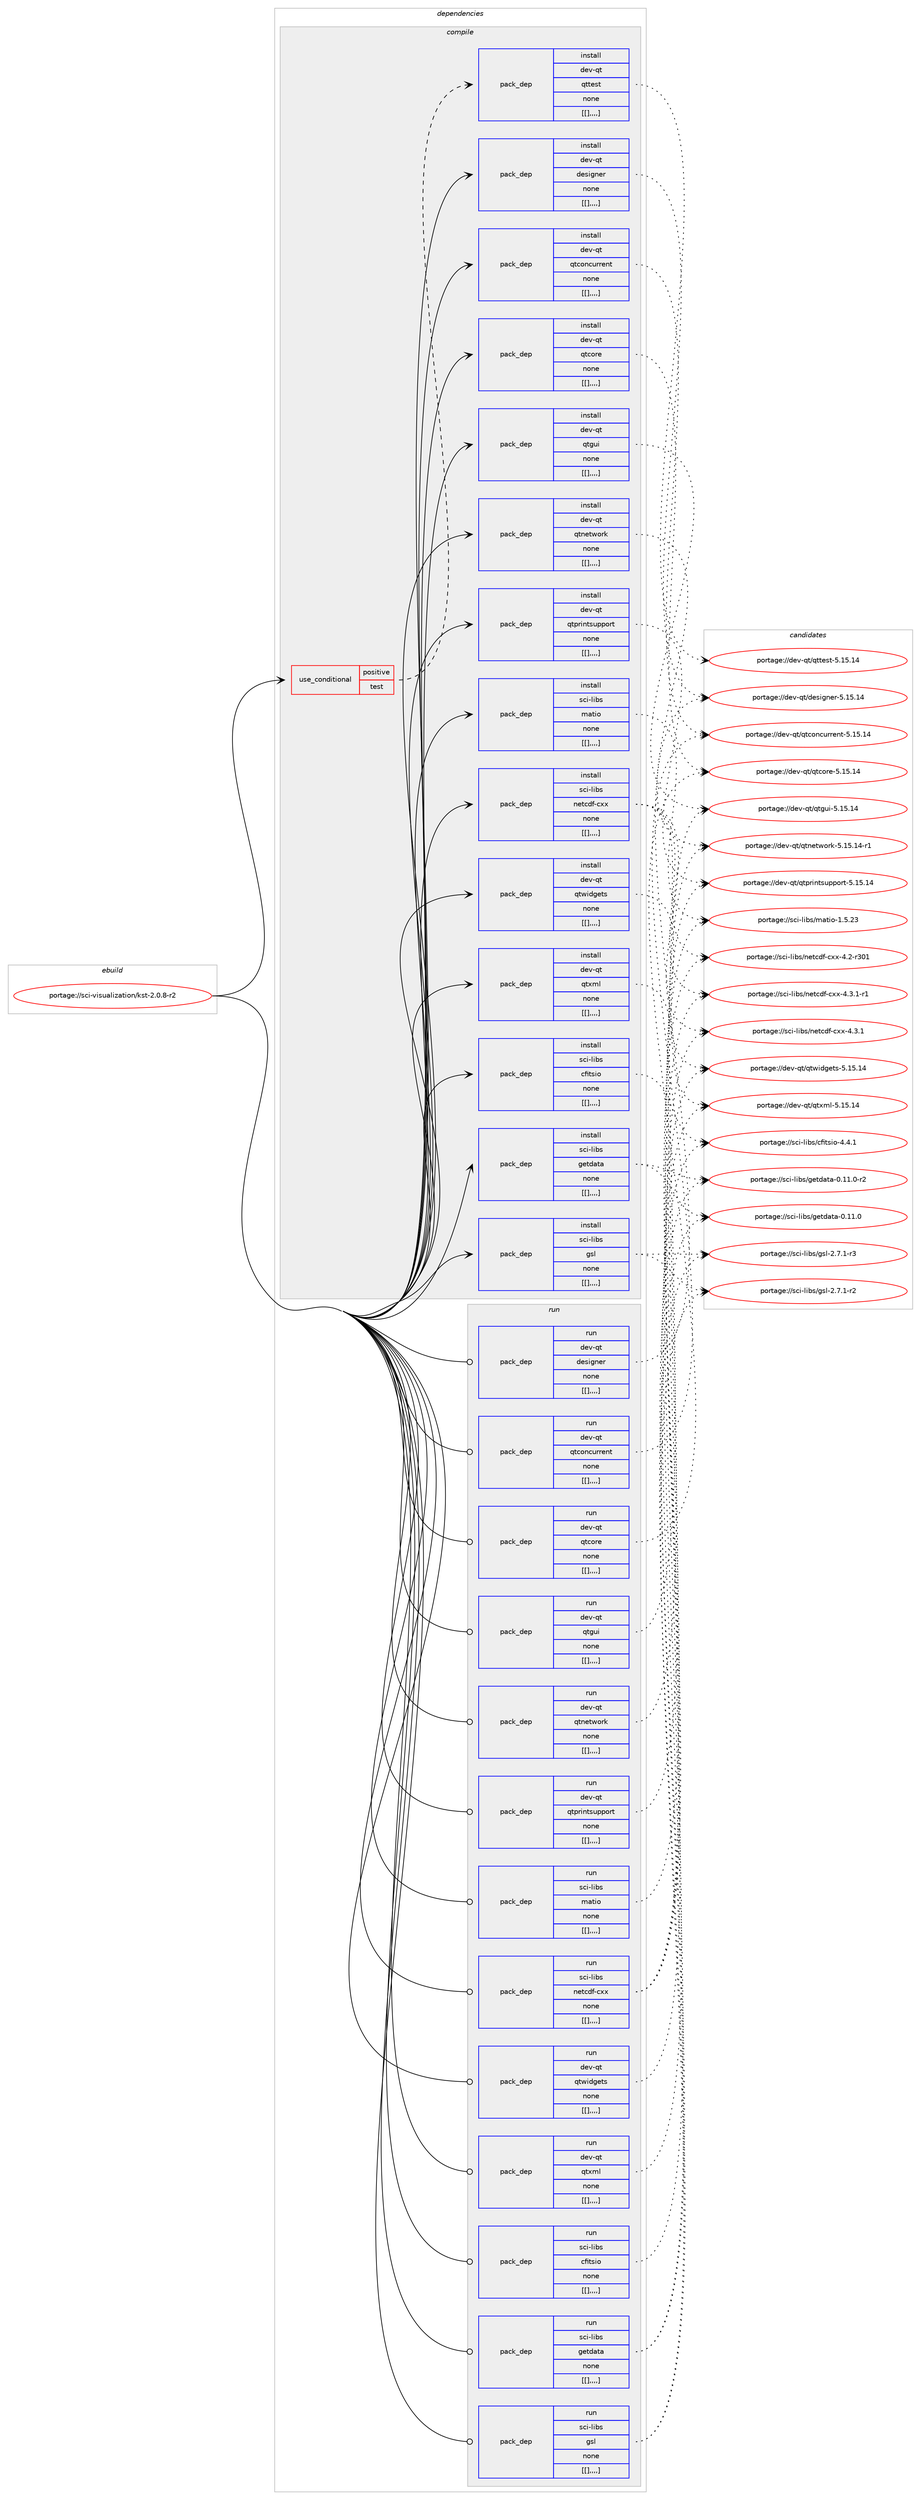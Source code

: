 digraph prolog {

# *************
# Graph options
# *************

newrank=true;
concentrate=true;
compound=true;
graph [rankdir=LR,fontname=Helvetica,fontsize=10,ranksep=1.5];#, ranksep=2.5, nodesep=0.2];
edge  [arrowhead=vee];
node  [fontname=Helvetica,fontsize=10];

# **********
# The ebuild
# **********

subgraph cluster_leftcol {
color=gray;
label=<<i>ebuild</i>>;
id [label="portage://sci-visualization/kst-2.0.8-r2", color=red, width=4, href="../sci-visualization/kst-2.0.8-r2.svg"];
}

# ****************
# The dependencies
# ****************

subgraph cluster_midcol {
color=gray;
label=<<i>dependencies</i>>;
subgraph cluster_compile {
fillcolor="#eeeeee";
style=filled;
label=<<i>compile</i>>;
subgraph cond113754 {
dependency423495 [label=<<TABLE BORDER="0" CELLBORDER="1" CELLSPACING="0" CELLPADDING="4"><TR><TD ROWSPAN="3" CELLPADDING="10">use_conditional</TD></TR><TR><TD>positive</TD></TR><TR><TD>test</TD></TR></TABLE>>, shape=none, color=red];
subgraph pack306811 {
dependency423496 [label=<<TABLE BORDER="0" CELLBORDER="1" CELLSPACING="0" CELLPADDING="4" WIDTH="220"><TR><TD ROWSPAN="6" CELLPADDING="30">pack_dep</TD></TR><TR><TD WIDTH="110">install</TD></TR><TR><TD>dev-qt</TD></TR><TR><TD>qttest</TD></TR><TR><TD>none</TD></TR><TR><TD>[[],,,,]</TD></TR></TABLE>>, shape=none, color=blue];
}
dependency423495:e -> dependency423496:w [weight=20,style="dashed",arrowhead="vee"];
}
id:e -> dependency423495:w [weight=20,style="solid",arrowhead="vee"];
subgraph pack306812 {
dependency423497 [label=<<TABLE BORDER="0" CELLBORDER="1" CELLSPACING="0" CELLPADDING="4" WIDTH="220"><TR><TD ROWSPAN="6" CELLPADDING="30">pack_dep</TD></TR><TR><TD WIDTH="110">install</TD></TR><TR><TD>dev-qt</TD></TR><TR><TD>designer</TD></TR><TR><TD>none</TD></TR><TR><TD>[[],,,,]</TD></TR></TABLE>>, shape=none, color=blue];
}
id:e -> dependency423497:w [weight=20,style="solid",arrowhead="vee"];
subgraph pack306813 {
dependency423498 [label=<<TABLE BORDER="0" CELLBORDER="1" CELLSPACING="0" CELLPADDING="4" WIDTH="220"><TR><TD ROWSPAN="6" CELLPADDING="30">pack_dep</TD></TR><TR><TD WIDTH="110">install</TD></TR><TR><TD>dev-qt</TD></TR><TR><TD>qtconcurrent</TD></TR><TR><TD>none</TD></TR><TR><TD>[[],,,,]</TD></TR></TABLE>>, shape=none, color=blue];
}
id:e -> dependency423498:w [weight=20,style="solid",arrowhead="vee"];
subgraph pack306814 {
dependency423499 [label=<<TABLE BORDER="0" CELLBORDER="1" CELLSPACING="0" CELLPADDING="4" WIDTH="220"><TR><TD ROWSPAN="6" CELLPADDING="30">pack_dep</TD></TR><TR><TD WIDTH="110">install</TD></TR><TR><TD>dev-qt</TD></TR><TR><TD>qtcore</TD></TR><TR><TD>none</TD></TR><TR><TD>[[],,,,]</TD></TR></TABLE>>, shape=none, color=blue];
}
id:e -> dependency423499:w [weight=20,style="solid",arrowhead="vee"];
subgraph pack306815 {
dependency423500 [label=<<TABLE BORDER="0" CELLBORDER="1" CELLSPACING="0" CELLPADDING="4" WIDTH="220"><TR><TD ROWSPAN="6" CELLPADDING="30">pack_dep</TD></TR><TR><TD WIDTH="110">install</TD></TR><TR><TD>dev-qt</TD></TR><TR><TD>qtgui</TD></TR><TR><TD>none</TD></TR><TR><TD>[[],,,,]</TD></TR></TABLE>>, shape=none, color=blue];
}
id:e -> dependency423500:w [weight=20,style="solid",arrowhead="vee"];
subgraph pack306816 {
dependency423501 [label=<<TABLE BORDER="0" CELLBORDER="1" CELLSPACING="0" CELLPADDING="4" WIDTH="220"><TR><TD ROWSPAN="6" CELLPADDING="30">pack_dep</TD></TR><TR><TD WIDTH="110">install</TD></TR><TR><TD>dev-qt</TD></TR><TR><TD>qtnetwork</TD></TR><TR><TD>none</TD></TR><TR><TD>[[],,,,]</TD></TR></TABLE>>, shape=none, color=blue];
}
id:e -> dependency423501:w [weight=20,style="solid",arrowhead="vee"];
subgraph pack306817 {
dependency423502 [label=<<TABLE BORDER="0" CELLBORDER="1" CELLSPACING="0" CELLPADDING="4" WIDTH="220"><TR><TD ROWSPAN="6" CELLPADDING="30">pack_dep</TD></TR><TR><TD WIDTH="110">install</TD></TR><TR><TD>dev-qt</TD></TR><TR><TD>qtprintsupport</TD></TR><TR><TD>none</TD></TR><TR><TD>[[],,,,]</TD></TR></TABLE>>, shape=none, color=blue];
}
id:e -> dependency423502:w [weight=20,style="solid",arrowhead="vee"];
subgraph pack306818 {
dependency423503 [label=<<TABLE BORDER="0" CELLBORDER="1" CELLSPACING="0" CELLPADDING="4" WIDTH="220"><TR><TD ROWSPAN="6" CELLPADDING="30">pack_dep</TD></TR><TR><TD WIDTH="110">install</TD></TR><TR><TD>dev-qt</TD></TR><TR><TD>qtwidgets</TD></TR><TR><TD>none</TD></TR><TR><TD>[[],,,,]</TD></TR></TABLE>>, shape=none, color=blue];
}
id:e -> dependency423503:w [weight=20,style="solid",arrowhead="vee"];
subgraph pack306819 {
dependency423504 [label=<<TABLE BORDER="0" CELLBORDER="1" CELLSPACING="0" CELLPADDING="4" WIDTH="220"><TR><TD ROWSPAN="6" CELLPADDING="30">pack_dep</TD></TR><TR><TD WIDTH="110">install</TD></TR><TR><TD>dev-qt</TD></TR><TR><TD>qtxml</TD></TR><TR><TD>none</TD></TR><TR><TD>[[],,,,]</TD></TR></TABLE>>, shape=none, color=blue];
}
id:e -> dependency423504:w [weight=20,style="solid",arrowhead="vee"];
subgraph pack306820 {
dependency423505 [label=<<TABLE BORDER="0" CELLBORDER="1" CELLSPACING="0" CELLPADDING="4" WIDTH="220"><TR><TD ROWSPAN="6" CELLPADDING="30">pack_dep</TD></TR><TR><TD WIDTH="110">install</TD></TR><TR><TD>sci-libs</TD></TR><TR><TD>cfitsio</TD></TR><TR><TD>none</TD></TR><TR><TD>[[],,,,]</TD></TR></TABLE>>, shape=none, color=blue];
}
id:e -> dependency423505:w [weight=20,style="solid",arrowhead="vee"];
subgraph pack306821 {
dependency423506 [label=<<TABLE BORDER="0" CELLBORDER="1" CELLSPACING="0" CELLPADDING="4" WIDTH="220"><TR><TD ROWSPAN="6" CELLPADDING="30">pack_dep</TD></TR><TR><TD WIDTH="110">install</TD></TR><TR><TD>sci-libs</TD></TR><TR><TD>getdata</TD></TR><TR><TD>none</TD></TR><TR><TD>[[],,,,]</TD></TR></TABLE>>, shape=none, color=blue];
}
id:e -> dependency423506:w [weight=20,style="solid",arrowhead="vee"];
subgraph pack306822 {
dependency423507 [label=<<TABLE BORDER="0" CELLBORDER="1" CELLSPACING="0" CELLPADDING="4" WIDTH="220"><TR><TD ROWSPAN="6" CELLPADDING="30">pack_dep</TD></TR><TR><TD WIDTH="110">install</TD></TR><TR><TD>sci-libs</TD></TR><TR><TD>gsl</TD></TR><TR><TD>none</TD></TR><TR><TD>[[],,,,]</TD></TR></TABLE>>, shape=none, color=blue];
}
id:e -> dependency423507:w [weight=20,style="solid",arrowhead="vee"];
subgraph pack306823 {
dependency423508 [label=<<TABLE BORDER="0" CELLBORDER="1" CELLSPACING="0" CELLPADDING="4" WIDTH="220"><TR><TD ROWSPAN="6" CELLPADDING="30">pack_dep</TD></TR><TR><TD WIDTH="110">install</TD></TR><TR><TD>sci-libs</TD></TR><TR><TD>matio</TD></TR><TR><TD>none</TD></TR><TR><TD>[[],,,,]</TD></TR></TABLE>>, shape=none, color=blue];
}
id:e -> dependency423508:w [weight=20,style="solid",arrowhead="vee"];
subgraph pack306824 {
dependency423509 [label=<<TABLE BORDER="0" CELLBORDER="1" CELLSPACING="0" CELLPADDING="4" WIDTH="220"><TR><TD ROWSPAN="6" CELLPADDING="30">pack_dep</TD></TR><TR><TD WIDTH="110">install</TD></TR><TR><TD>sci-libs</TD></TR><TR><TD>netcdf-cxx</TD></TR><TR><TD>none</TD></TR><TR><TD>[[],,,,]</TD></TR></TABLE>>, shape=none, color=blue];
}
id:e -> dependency423509:w [weight=20,style="solid",arrowhead="vee"];
}
subgraph cluster_compileandrun {
fillcolor="#eeeeee";
style=filled;
label=<<i>compile and run</i>>;
}
subgraph cluster_run {
fillcolor="#eeeeee";
style=filled;
label=<<i>run</i>>;
subgraph pack306825 {
dependency423510 [label=<<TABLE BORDER="0" CELLBORDER="1" CELLSPACING="0" CELLPADDING="4" WIDTH="220"><TR><TD ROWSPAN="6" CELLPADDING="30">pack_dep</TD></TR><TR><TD WIDTH="110">run</TD></TR><TR><TD>dev-qt</TD></TR><TR><TD>designer</TD></TR><TR><TD>none</TD></TR><TR><TD>[[],,,,]</TD></TR></TABLE>>, shape=none, color=blue];
}
id:e -> dependency423510:w [weight=20,style="solid",arrowhead="odot"];
subgraph pack306826 {
dependency423511 [label=<<TABLE BORDER="0" CELLBORDER="1" CELLSPACING="0" CELLPADDING="4" WIDTH="220"><TR><TD ROWSPAN="6" CELLPADDING="30">pack_dep</TD></TR><TR><TD WIDTH="110">run</TD></TR><TR><TD>dev-qt</TD></TR><TR><TD>qtconcurrent</TD></TR><TR><TD>none</TD></TR><TR><TD>[[],,,,]</TD></TR></TABLE>>, shape=none, color=blue];
}
id:e -> dependency423511:w [weight=20,style="solid",arrowhead="odot"];
subgraph pack306827 {
dependency423512 [label=<<TABLE BORDER="0" CELLBORDER="1" CELLSPACING="0" CELLPADDING="4" WIDTH="220"><TR><TD ROWSPAN="6" CELLPADDING="30">pack_dep</TD></TR><TR><TD WIDTH="110">run</TD></TR><TR><TD>dev-qt</TD></TR><TR><TD>qtcore</TD></TR><TR><TD>none</TD></TR><TR><TD>[[],,,,]</TD></TR></TABLE>>, shape=none, color=blue];
}
id:e -> dependency423512:w [weight=20,style="solid",arrowhead="odot"];
subgraph pack306828 {
dependency423513 [label=<<TABLE BORDER="0" CELLBORDER="1" CELLSPACING="0" CELLPADDING="4" WIDTH="220"><TR><TD ROWSPAN="6" CELLPADDING="30">pack_dep</TD></TR><TR><TD WIDTH="110">run</TD></TR><TR><TD>dev-qt</TD></TR><TR><TD>qtgui</TD></TR><TR><TD>none</TD></TR><TR><TD>[[],,,,]</TD></TR></TABLE>>, shape=none, color=blue];
}
id:e -> dependency423513:w [weight=20,style="solid",arrowhead="odot"];
subgraph pack306829 {
dependency423514 [label=<<TABLE BORDER="0" CELLBORDER="1" CELLSPACING="0" CELLPADDING="4" WIDTH="220"><TR><TD ROWSPAN="6" CELLPADDING="30">pack_dep</TD></TR><TR><TD WIDTH="110">run</TD></TR><TR><TD>dev-qt</TD></TR><TR><TD>qtnetwork</TD></TR><TR><TD>none</TD></TR><TR><TD>[[],,,,]</TD></TR></TABLE>>, shape=none, color=blue];
}
id:e -> dependency423514:w [weight=20,style="solid",arrowhead="odot"];
subgraph pack306830 {
dependency423515 [label=<<TABLE BORDER="0" CELLBORDER="1" CELLSPACING="0" CELLPADDING="4" WIDTH="220"><TR><TD ROWSPAN="6" CELLPADDING="30">pack_dep</TD></TR><TR><TD WIDTH="110">run</TD></TR><TR><TD>dev-qt</TD></TR><TR><TD>qtprintsupport</TD></TR><TR><TD>none</TD></TR><TR><TD>[[],,,,]</TD></TR></TABLE>>, shape=none, color=blue];
}
id:e -> dependency423515:w [weight=20,style="solid",arrowhead="odot"];
subgraph pack306831 {
dependency423516 [label=<<TABLE BORDER="0" CELLBORDER="1" CELLSPACING="0" CELLPADDING="4" WIDTH="220"><TR><TD ROWSPAN="6" CELLPADDING="30">pack_dep</TD></TR><TR><TD WIDTH="110">run</TD></TR><TR><TD>dev-qt</TD></TR><TR><TD>qtwidgets</TD></TR><TR><TD>none</TD></TR><TR><TD>[[],,,,]</TD></TR></TABLE>>, shape=none, color=blue];
}
id:e -> dependency423516:w [weight=20,style="solid",arrowhead="odot"];
subgraph pack306832 {
dependency423517 [label=<<TABLE BORDER="0" CELLBORDER="1" CELLSPACING="0" CELLPADDING="4" WIDTH="220"><TR><TD ROWSPAN="6" CELLPADDING="30">pack_dep</TD></TR><TR><TD WIDTH="110">run</TD></TR><TR><TD>dev-qt</TD></TR><TR><TD>qtxml</TD></TR><TR><TD>none</TD></TR><TR><TD>[[],,,,]</TD></TR></TABLE>>, shape=none, color=blue];
}
id:e -> dependency423517:w [weight=20,style="solid",arrowhead="odot"];
subgraph pack306833 {
dependency423518 [label=<<TABLE BORDER="0" CELLBORDER="1" CELLSPACING="0" CELLPADDING="4" WIDTH="220"><TR><TD ROWSPAN="6" CELLPADDING="30">pack_dep</TD></TR><TR><TD WIDTH="110">run</TD></TR><TR><TD>sci-libs</TD></TR><TR><TD>cfitsio</TD></TR><TR><TD>none</TD></TR><TR><TD>[[],,,,]</TD></TR></TABLE>>, shape=none, color=blue];
}
id:e -> dependency423518:w [weight=20,style="solid",arrowhead="odot"];
subgraph pack306834 {
dependency423519 [label=<<TABLE BORDER="0" CELLBORDER="1" CELLSPACING="0" CELLPADDING="4" WIDTH="220"><TR><TD ROWSPAN="6" CELLPADDING="30">pack_dep</TD></TR><TR><TD WIDTH="110">run</TD></TR><TR><TD>sci-libs</TD></TR><TR><TD>getdata</TD></TR><TR><TD>none</TD></TR><TR><TD>[[],,,,]</TD></TR></TABLE>>, shape=none, color=blue];
}
id:e -> dependency423519:w [weight=20,style="solid",arrowhead="odot"];
subgraph pack306835 {
dependency423520 [label=<<TABLE BORDER="0" CELLBORDER="1" CELLSPACING="0" CELLPADDING="4" WIDTH="220"><TR><TD ROWSPAN="6" CELLPADDING="30">pack_dep</TD></TR><TR><TD WIDTH="110">run</TD></TR><TR><TD>sci-libs</TD></TR><TR><TD>gsl</TD></TR><TR><TD>none</TD></TR><TR><TD>[[],,,,]</TD></TR></TABLE>>, shape=none, color=blue];
}
id:e -> dependency423520:w [weight=20,style="solid",arrowhead="odot"];
subgraph pack306836 {
dependency423521 [label=<<TABLE BORDER="0" CELLBORDER="1" CELLSPACING="0" CELLPADDING="4" WIDTH="220"><TR><TD ROWSPAN="6" CELLPADDING="30">pack_dep</TD></TR><TR><TD WIDTH="110">run</TD></TR><TR><TD>sci-libs</TD></TR><TR><TD>matio</TD></TR><TR><TD>none</TD></TR><TR><TD>[[],,,,]</TD></TR></TABLE>>, shape=none, color=blue];
}
id:e -> dependency423521:w [weight=20,style="solid",arrowhead="odot"];
subgraph pack306837 {
dependency423522 [label=<<TABLE BORDER="0" CELLBORDER="1" CELLSPACING="0" CELLPADDING="4" WIDTH="220"><TR><TD ROWSPAN="6" CELLPADDING="30">pack_dep</TD></TR><TR><TD WIDTH="110">run</TD></TR><TR><TD>sci-libs</TD></TR><TR><TD>netcdf-cxx</TD></TR><TR><TD>none</TD></TR><TR><TD>[[],,,,]</TD></TR></TABLE>>, shape=none, color=blue];
}
id:e -> dependency423522:w [weight=20,style="solid",arrowhead="odot"];
}
}

# **************
# The candidates
# **************

subgraph cluster_choices {
rank=same;
color=gray;
label=<<i>candidates</i>>;

subgraph choice306811 {
color=black;
nodesep=1;
choice10010111845113116471131161161011151164553464953464952 [label="portage://dev-qt/qttest-5.15.14", color=red, width=4,href="../dev-qt/qttest-5.15.14.svg"];
dependency423496:e -> choice10010111845113116471131161161011151164553464953464952:w [style=dotted,weight="100"];
}
subgraph choice306812 {
color=black;
nodesep=1;
choice10010111845113116471001011151051031101011144553464953464952 [label="portage://dev-qt/designer-5.15.14", color=red, width=4,href="../dev-qt/designer-5.15.14.svg"];
dependency423497:e -> choice10010111845113116471001011151051031101011144553464953464952:w [style=dotted,weight="100"];
}
subgraph choice306813 {
color=black;
nodesep=1;
choice100101118451131164711311699111110991171141141011101164553464953464952 [label="portage://dev-qt/qtconcurrent-5.15.14", color=red, width=4,href="../dev-qt/qtconcurrent-5.15.14.svg"];
dependency423498:e -> choice100101118451131164711311699111110991171141141011101164553464953464952:w [style=dotted,weight="100"];
}
subgraph choice306814 {
color=black;
nodesep=1;
choice1001011184511311647113116991111141014553464953464952 [label="portage://dev-qt/qtcore-5.15.14", color=red, width=4,href="../dev-qt/qtcore-5.15.14.svg"];
dependency423499:e -> choice1001011184511311647113116991111141014553464953464952:w [style=dotted,weight="100"];
}
subgraph choice306815 {
color=black;
nodesep=1;
choice10010111845113116471131161031171054553464953464952 [label="portage://dev-qt/qtgui-5.15.14", color=red, width=4,href="../dev-qt/qtgui-5.15.14.svg"];
dependency423500:e -> choice10010111845113116471131161031171054553464953464952:w [style=dotted,weight="100"];
}
subgraph choice306816 {
color=black;
nodesep=1;
choice100101118451131164711311611010111611911111410745534649534649524511449 [label="portage://dev-qt/qtnetwork-5.15.14-r1", color=red, width=4,href="../dev-qt/qtnetwork-5.15.14-r1.svg"];
dependency423501:e -> choice100101118451131164711311611010111611911111410745534649534649524511449:w [style=dotted,weight="100"];
}
subgraph choice306817 {
color=black;
nodesep=1;
choice10010111845113116471131161121141051101161151171121121111141164553464953464952 [label="portage://dev-qt/qtprintsupport-5.15.14", color=red, width=4,href="../dev-qt/qtprintsupport-5.15.14.svg"];
dependency423502:e -> choice10010111845113116471131161121141051101161151171121121111141164553464953464952:w [style=dotted,weight="100"];
}
subgraph choice306818 {
color=black;
nodesep=1;
choice10010111845113116471131161191051001031011161154553464953464952 [label="portage://dev-qt/qtwidgets-5.15.14", color=red, width=4,href="../dev-qt/qtwidgets-5.15.14.svg"];
dependency423503:e -> choice10010111845113116471131161191051001031011161154553464953464952:w [style=dotted,weight="100"];
}
subgraph choice306819 {
color=black;
nodesep=1;
choice10010111845113116471131161201091084553464953464952 [label="portage://dev-qt/qtxml-5.15.14", color=red, width=4,href="../dev-qt/qtxml-5.15.14.svg"];
dependency423504:e -> choice10010111845113116471131161201091084553464953464952:w [style=dotted,weight="100"];
}
subgraph choice306820 {
color=black;
nodesep=1;
choice1159910545108105981154799102105116115105111455246524649 [label="portage://sci-libs/cfitsio-4.4.1", color=red, width=4,href="../sci-libs/cfitsio-4.4.1.svg"];
dependency423505:e -> choice1159910545108105981154799102105116115105111455246524649:w [style=dotted,weight="100"];
}
subgraph choice306821 {
color=black;
nodesep=1;
choice115991054510810598115471031011161009711697454846494946484511450 [label="portage://sci-libs/getdata-0.11.0-r2", color=red, width=4,href="../sci-libs/getdata-0.11.0-r2.svg"];
choice11599105451081059811547103101116100971169745484649494648 [label="portage://sci-libs/getdata-0.11.0", color=red, width=4,href="../sci-libs/getdata-0.11.0.svg"];
dependency423506:e -> choice115991054510810598115471031011161009711697454846494946484511450:w [style=dotted,weight="100"];
dependency423506:e -> choice11599105451081059811547103101116100971169745484649494648:w [style=dotted,weight="100"];
}
subgraph choice306822 {
color=black;
nodesep=1;
choice115991054510810598115471031151084550465546494511451 [label="portage://sci-libs/gsl-2.7.1-r3", color=red, width=4,href="../sci-libs/gsl-2.7.1-r3.svg"];
choice115991054510810598115471031151084550465546494511450 [label="portage://sci-libs/gsl-2.7.1-r2", color=red, width=4,href="../sci-libs/gsl-2.7.1-r2.svg"];
dependency423507:e -> choice115991054510810598115471031151084550465546494511451:w [style=dotted,weight="100"];
dependency423507:e -> choice115991054510810598115471031151084550465546494511450:w [style=dotted,weight="100"];
}
subgraph choice306823 {
color=black;
nodesep=1;
choice115991054510810598115471099711610511145494653465051 [label="portage://sci-libs/matio-1.5.23", color=red, width=4,href="../sci-libs/matio-1.5.23.svg"];
dependency423508:e -> choice115991054510810598115471099711610511145494653465051:w [style=dotted,weight="100"];
}
subgraph choice306824 {
color=black;
nodesep=1;
choice115991054510810598115471101011169910010245991201204552465146494511449 [label="portage://sci-libs/netcdf-cxx-4.3.1-r1", color=red, width=4,href="../sci-libs/netcdf-cxx-4.3.1-r1.svg"];
choice11599105451081059811547110101116991001024599120120455246514649 [label="portage://sci-libs/netcdf-cxx-4.3.1", color=red, width=4,href="../sci-libs/netcdf-cxx-4.3.1.svg"];
choice115991054510810598115471101011169910010245991201204552465045114514849 [label="portage://sci-libs/netcdf-cxx-4.2-r301", color=red, width=4,href="../sci-libs/netcdf-cxx-4.2-r301.svg"];
dependency423509:e -> choice115991054510810598115471101011169910010245991201204552465146494511449:w [style=dotted,weight="100"];
dependency423509:e -> choice11599105451081059811547110101116991001024599120120455246514649:w [style=dotted,weight="100"];
dependency423509:e -> choice115991054510810598115471101011169910010245991201204552465045114514849:w [style=dotted,weight="100"];
}
subgraph choice306825 {
color=black;
nodesep=1;
choice10010111845113116471001011151051031101011144553464953464952 [label="portage://dev-qt/designer-5.15.14", color=red, width=4,href="../dev-qt/designer-5.15.14.svg"];
dependency423510:e -> choice10010111845113116471001011151051031101011144553464953464952:w [style=dotted,weight="100"];
}
subgraph choice306826 {
color=black;
nodesep=1;
choice100101118451131164711311699111110991171141141011101164553464953464952 [label="portage://dev-qt/qtconcurrent-5.15.14", color=red, width=4,href="../dev-qt/qtconcurrent-5.15.14.svg"];
dependency423511:e -> choice100101118451131164711311699111110991171141141011101164553464953464952:w [style=dotted,weight="100"];
}
subgraph choice306827 {
color=black;
nodesep=1;
choice1001011184511311647113116991111141014553464953464952 [label="portage://dev-qt/qtcore-5.15.14", color=red, width=4,href="../dev-qt/qtcore-5.15.14.svg"];
dependency423512:e -> choice1001011184511311647113116991111141014553464953464952:w [style=dotted,weight="100"];
}
subgraph choice306828 {
color=black;
nodesep=1;
choice10010111845113116471131161031171054553464953464952 [label="portage://dev-qt/qtgui-5.15.14", color=red, width=4,href="../dev-qt/qtgui-5.15.14.svg"];
dependency423513:e -> choice10010111845113116471131161031171054553464953464952:w [style=dotted,weight="100"];
}
subgraph choice306829 {
color=black;
nodesep=1;
choice100101118451131164711311611010111611911111410745534649534649524511449 [label="portage://dev-qt/qtnetwork-5.15.14-r1", color=red, width=4,href="../dev-qt/qtnetwork-5.15.14-r1.svg"];
dependency423514:e -> choice100101118451131164711311611010111611911111410745534649534649524511449:w [style=dotted,weight="100"];
}
subgraph choice306830 {
color=black;
nodesep=1;
choice10010111845113116471131161121141051101161151171121121111141164553464953464952 [label="portage://dev-qt/qtprintsupport-5.15.14", color=red, width=4,href="../dev-qt/qtprintsupport-5.15.14.svg"];
dependency423515:e -> choice10010111845113116471131161121141051101161151171121121111141164553464953464952:w [style=dotted,weight="100"];
}
subgraph choice306831 {
color=black;
nodesep=1;
choice10010111845113116471131161191051001031011161154553464953464952 [label="portage://dev-qt/qtwidgets-5.15.14", color=red, width=4,href="../dev-qt/qtwidgets-5.15.14.svg"];
dependency423516:e -> choice10010111845113116471131161191051001031011161154553464953464952:w [style=dotted,weight="100"];
}
subgraph choice306832 {
color=black;
nodesep=1;
choice10010111845113116471131161201091084553464953464952 [label="portage://dev-qt/qtxml-5.15.14", color=red, width=4,href="../dev-qt/qtxml-5.15.14.svg"];
dependency423517:e -> choice10010111845113116471131161201091084553464953464952:w [style=dotted,weight="100"];
}
subgraph choice306833 {
color=black;
nodesep=1;
choice1159910545108105981154799102105116115105111455246524649 [label="portage://sci-libs/cfitsio-4.4.1", color=red, width=4,href="../sci-libs/cfitsio-4.4.1.svg"];
dependency423518:e -> choice1159910545108105981154799102105116115105111455246524649:w [style=dotted,weight="100"];
}
subgraph choice306834 {
color=black;
nodesep=1;
choice115991054510810598115471031011161009711697454846494946484511450 [label="portage://sci-libs/getdata-0.11.0-r2", color=red, width=4,href="../sci-libs/getdata-0.11.0-r2.svg"];
choice11599105451081059811547103101116100971169745484649494648 [label="portage://sci-libs/getdata-0.11.0", color=red, width=4,href="../sci-libs/getdata-0.11.0.svg"];
dependency423519:e -> choice115991054510810598115471031011161009711697454846494946484511450:w [style=dotted,weight="100"];
dependency423519:e -> choice11599105451081059811547103101116100971169745484649494648:w [style=dotted,weight="100"];
}
subgraph choice306835 {
color=black;
nodesep=1;
choice115991054510810598115471031151084550465546494511451 [label="portage://sci-libs/gsl-2.7.1-r3", color=red, width=4,href="../sci-libs/gsl-2.7.1-r3.svg"];
choice115991054510810598115471031151084550465546494511450 [label="portage://sci-libs/gsl-2.7.1-r2", color=red, width=4,href="../sci-libs/gsl-2.7.1-r2.svg"];
dependency423520:e -> choice115991054510810598115471031151084550465546494511451:w [style=dotted,weight="100"];
dependency423520:e -> choice115991054510810598115471031151084550465546494511450:w [style=dotted,weight="100"];
}
subgraph choice306836 {
color=black;
nodesep=1;
choice115991054510810598115471099711610511145494653465051 [label="portage://sci-libs/matio-1.5.23", color=red, width=4,href="../sci-libs/matio-1.5.23.svg"];
dependency423521:e -> choice115991054510810598115471099711610511145494653465051:w [style=dotted,weight="100"];
}
subgraph choice306837 {
color=black;
nodesep=1;
choice115991054510810598115471101011169910010245991201204552465146494511449 [label="portage://sci-libs/netcdf-cxx-4.3.1-r1", color=red, width=4,href="../sci-libs/netcdf-cxx-4.3.1-r1.svg"];
choice11599105451081059811547110101116991001024599120120455246514649 [label="portage://sci-libs/netcdf-cxx-4.3.1", color=red, width=4,href="../sci-libs/netcdf-cxx-4.3.1.svg"];
choice115991054510810598115471101011169910010245991201204552465045114514849 [label="portage://sci-libs/netcdf-cxx-4.2-r301", color=red, width=4,href="../sci-libs/netcdf-cxx-4.2-r301.svg"];
dependency423522:e -> choice115991054510810598115471101011169910010245991201204552465146494511449:w [style=dotted,weight="100"];
dependency423522:e -> choice11599105451081059811547110101116991001024599120120455246514649:w [style=dotted,weight="100"];
dependency423522:e -> choice115991054510810598115471101011169910010245991201204552465045114514849:w [style=dotted,weight="100"];
}
}

}
